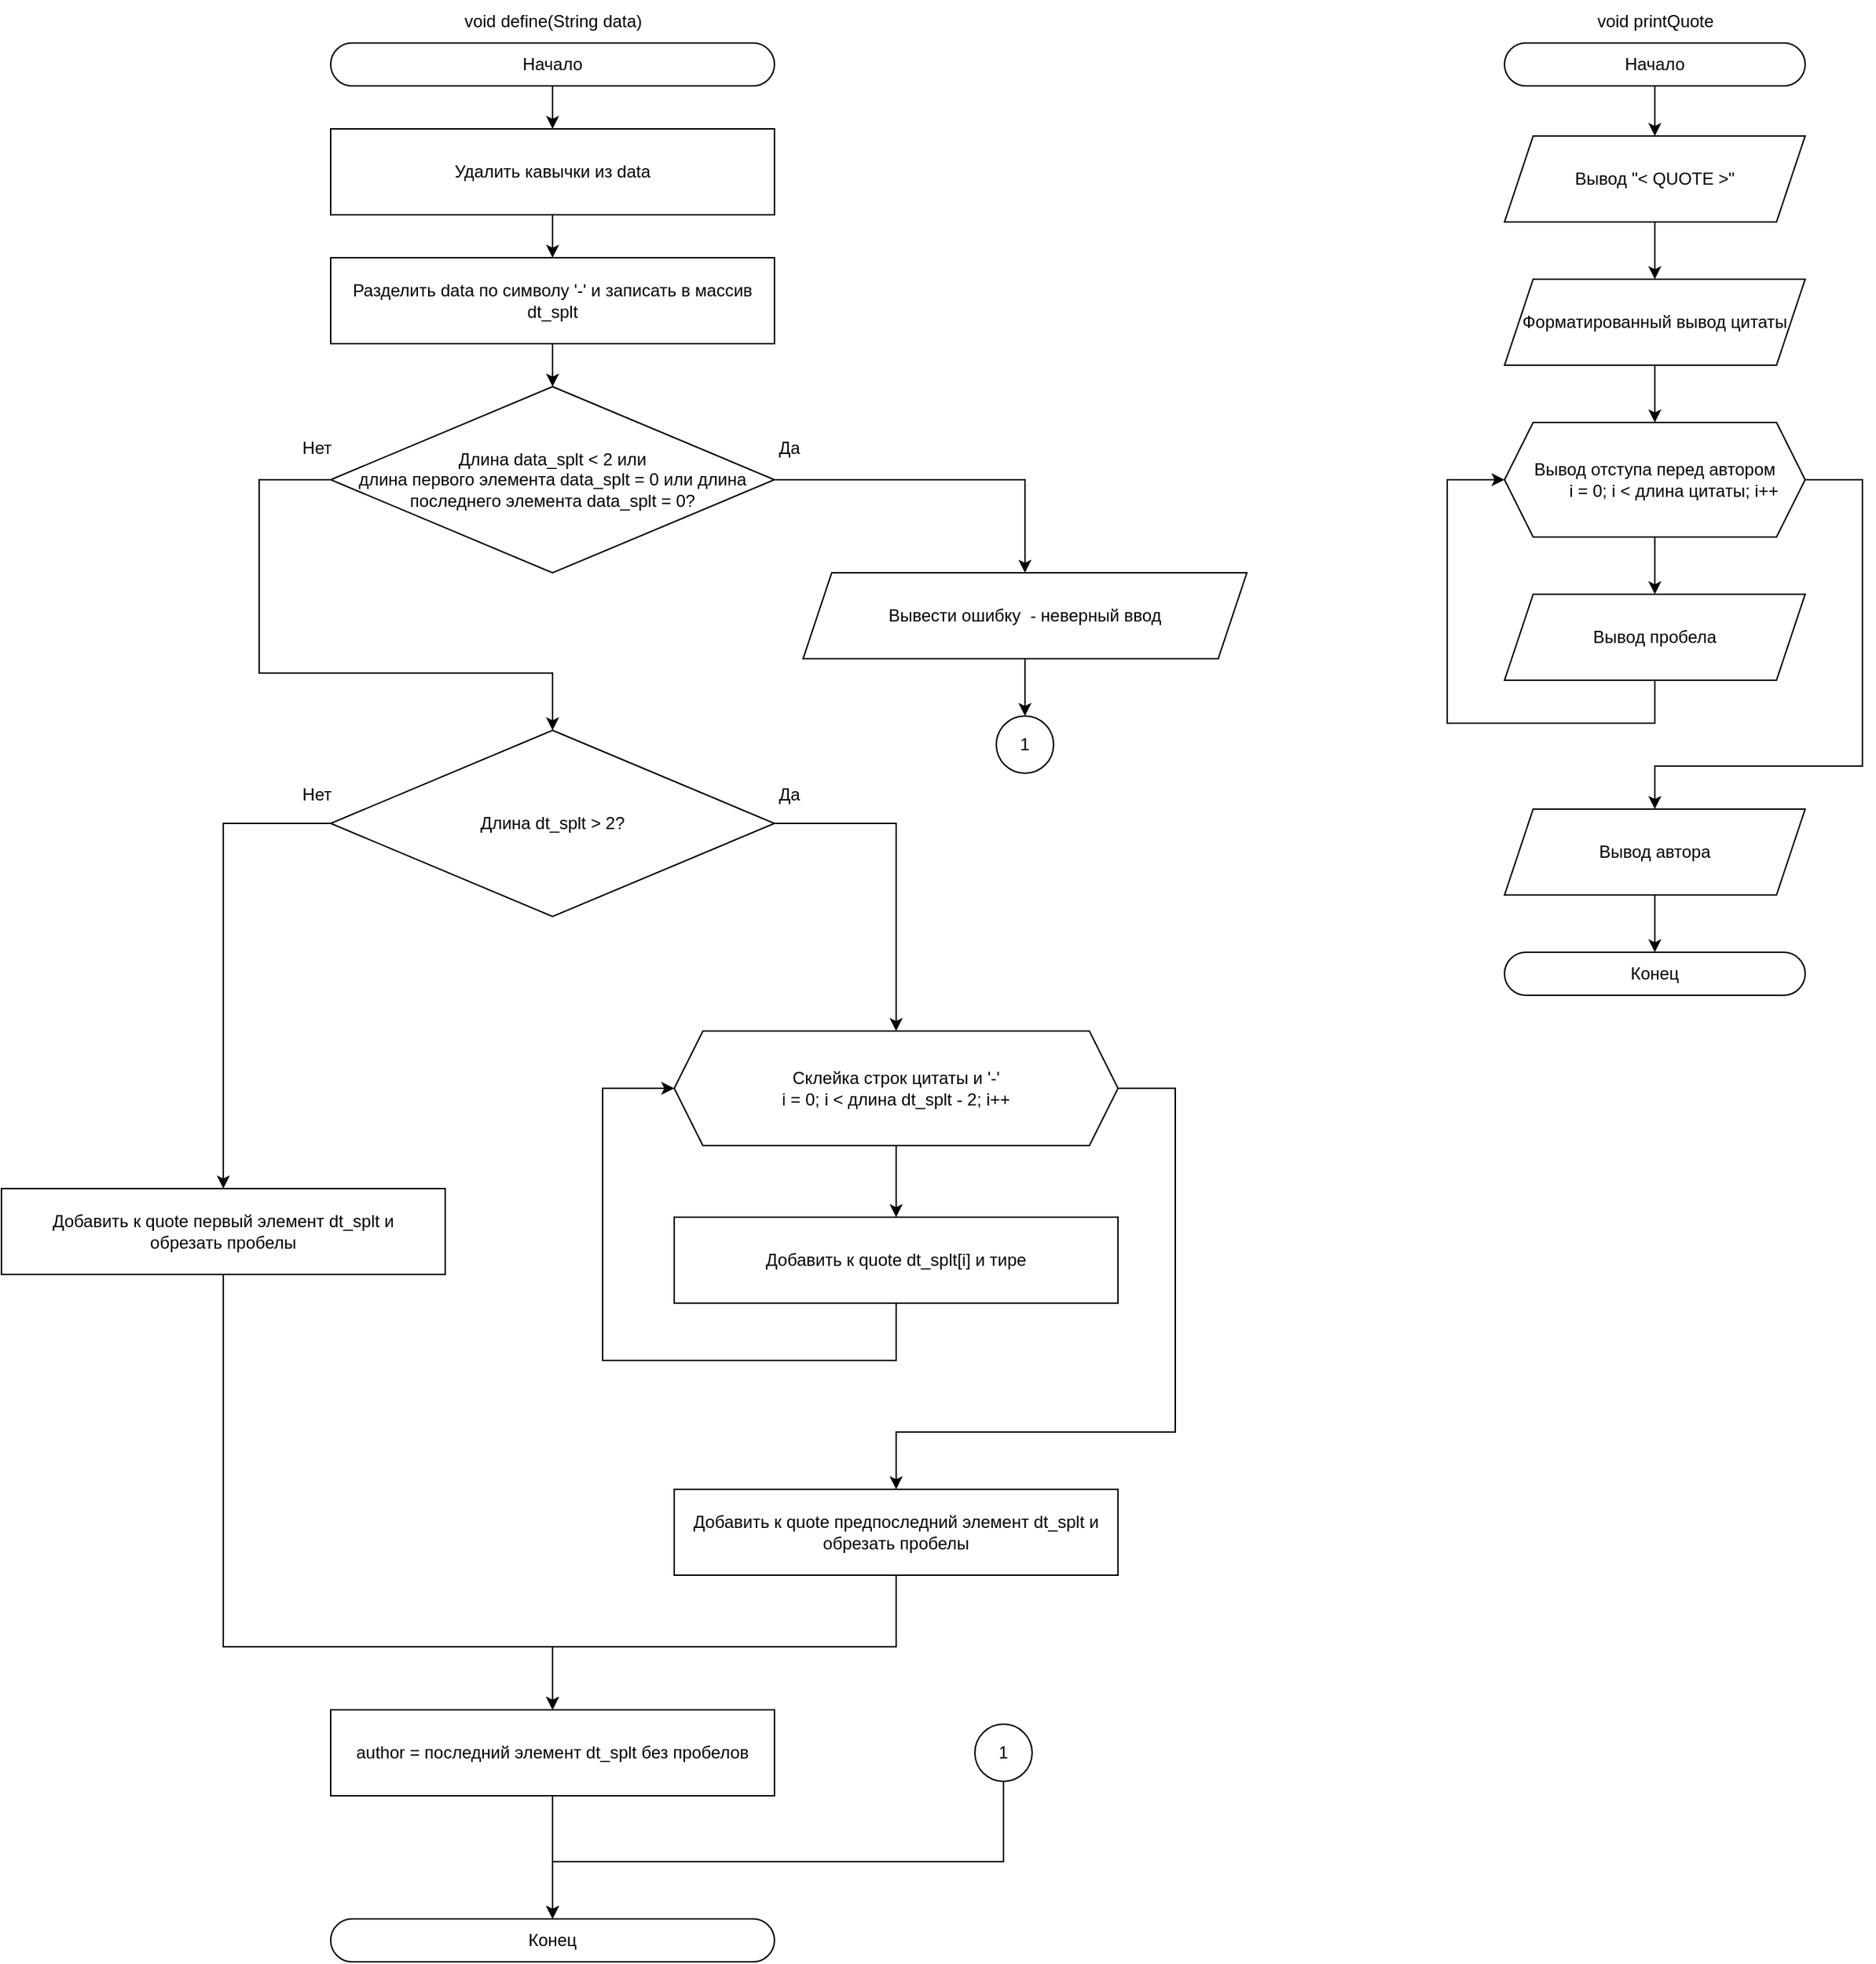 <mxfile version="25.0.3">
  <diagram name="Page-1" id="y27NKIO8_cLHveEZPoC9">
    <mxGraphModel dx="2049" dy="1091" grid="1" gridSize="10" guides="1" tooltips="1" connect="1" arrows="1" fold="1" page="1" pageScale="1" pageWidth="827" pageHeight="1169" math="0" shadow="0">
      <root>
        <mxCell id="0" />
        <mxCell id="1" parent="0" />
        <mxCell id="1_iLaDz0rVwFCDhIgdYU-1" value="" style="edgeStyle=orthogonalEdgeStyle;rounded=0;orthogonalLoop=1;jettySize=auto;html=1;" edge="1" parent="1" source="1_iLaDz0rVwFCDhIgdYU-2" target="1_iLaDz0rVwFCDhIgdYU-4">
          <mxGeometry relative="1" as="geometry" />
        </mxCell>
        <mxCell id="1_iLaDz0rVwFCDhIgdYU-2" value="Начало" style="html=1;dashed=0;whiteSpace=wrap;shape=mxgraph.dfd.start" vertex="1" parent="1">
          <mxGeometry x="950" y="530" width="310" height="30" as="geometry" />
        </mxCell>
        <mxCell id="1_iLaDz0rVwFCDhIgdYU-3" value="&lt;div&gt;void define(String data)&lt;/div&gt;" style="text;html=1;align=center;verticalAlign=middle;resizable=0;points=[];autosize=1;strokeColor=none;fillColor=none;" vertex="1" parent="1">
          <mxGeometry x="1030" y="500" width="150" height="30" as="geometry" />
        </mxCell>
        <mxCell id="1_iLaDz0rVwFCDhIgdYU-6" value="" style="edgeStyle=orthogonalEdgeStyle;rounded=0;orthogonalLoop=1;jettySize=auto;html=1;" edge="1" parent="1" source="1_iLaDz0rVwFCDhIgdYU-4" target="1_iLaDz0rVwFCDhIgdYU-5">
          <mxGeometry relative="1" as="geometry" />
        </mxCell>
        <mxCell id="1_iLaDz0rVwFCDhIgdYU-4" value="Удалить кавычки из data" style="rounded=0;whiteSpace=wrap;html=1;" vertex="1" parent="1">
          <mxGeometry x="950" y="590" width="310" height="60" as="geometry" />
        </mxCell>
        <mxCell id="1_iLaDz0rVwFCDhIgdYU-9" value="" style="edgeStyle=orthogonalEdgeStyle;rounded=0;orthogonalLoop=1;jettySize=auto;html=1;" edge="1" parent="1" source="1_iLaDz0rVwFCDhIgdYU-5" target="1_iLaDz0rVwFCDhIgdYU-8">
          <mxGeometry relative="1" as="geometry" />
        </mxCell>
        <mxCell id="1_iLaDz0rVwFCDhIgdYU-5" value="Разделить data по символу &#39;-&#39; и записать в массив dt_splt" style="rounded=0;whiteSpace=wrap;html=1;" vertex="1" parent="1">
          <mxGeometry x="950" y="680" width="310" height="60" as="geometry" />
        </mxCell>
        <mxCell id="1_iLaDz0rVwFCDhIgdYU-11" style="edgeStyle=orthogonalEdgeStyle;rounded=0;orthogonalLoop=1;jettySize=auto;html=1;entryX=0.5;entryY=0;entryDx=0;entryDy=0;" edge="1" parent="1" source="1_iLaDz0rVwFCDhIgdYU-8" target="1_iLaDz0rVwFCDhIgdYU-10">
          <mxGeometry relative="1" as="geometry" />
        </mxCell>
        <mxCell id="1_iLaDz0rVwFCDhIgdYU-13" style="edgeStyle=orthogonalEdgeStyle;rounded=0;orthogonalLoop=1;jettySize=auto;html=1;entryX=0.5;entryY=0;entryDx=0;entryDy=0;" edge="1" parent="1" source="1_iLaDz0rVwFCDhIgdYU-8" target="1_iLaDz0rVwFCDhIgdYU-12">
          <mxGeometry relative="1" as="geometry">
            <Array as="points">
              <mxPoint x="900" y="835" />
              <mxPoint x="900" y="970" />
              <mxPoint x="1105" y="970" />
            </Array>
          </mxGeometry>
        </mxCell>
        <mxCell id="1_iLaDz0rVwFCDhIgdYU-8" value="Длина data_splt &amp;lt; 2 или&lt;br&gt;длина первого элемента data_splt = 0 или длина последнего элемента data_splt = 0?" style="rhombus;whiteSpace=wrap;html=1;" vertex="1" parent="1">
          <mxGeometry x="950" y="770" width="310" height="130" as="geometry" />
        </mxCell>
        <mxCell id="1_iLaDz0rVwFCDhIgdYU-33" value="" style="edgeStyle=orthogonalEdgeStyle;rounded=0;orthogonalLoop=1;jettySize=auto;html=1;" edge="1" parent="1" source="1_iLaDz0rVwFCDhIgdYU-10" target="1_iLaDz0rVwFCDhIgdYU-32">
          <mxGeometry relative="1" as="geometry" />
        </mxCell>
        <mxCell id="1_iLaDz0rVwFCDhIgdYU-10" value="Вывести ошибку&amp;nbsp; - неверный ввод" style="shape=parallelogram;perimeter=parallelogramPerimeter;whiteSpace=wrap;html=1;fixedSize=1;" vertex="1" parent="1">
          <mxGeometry x="1280" y="900" width="310" height="60" as="geometry" />
        </mxCell>
        <mxCell id="1_iLaDz0rVwFCDhIgdYU-24" style="edgeStyle=orthogonalEdgeStyle;rounded=0;orthogonalLoop=1;jettySize=auto;html=1;" edge="1" parent="1" source="1_iLaDz0rVwFCDhIgdYU-12" target="1_iLaDz0rVwFCDhIgdYU-15">
          <mxGeometry relative="1" as="geometry">
            <Array as="points">
              <mxPoint x="1345" y="1075" />
            </Array>
          </mxGeometry>
        </mxCell>
        <mxCell id="1_iLaDz0rVwFCDhIgdYU-26" style="edgeStyle=orthogonalEdgeStyle;rounded=0;orthogonalLoop=1;jettySize=auto;html=1;entryX=0.5;entryY=0;entryDx=0;entryDy=0;" edge="1" parent="1" source="1_iLaDz0rVwFCDhIgdYU-12" target="1_iLaDz0rVwFCDhIgdYU-22">
          <mxGeometry relative="1" as="geometry">
            <Array as="points">
              <mxPoint x="875" y="1075" />
            </Array>
          </mxGeometry>
        </mxCell>
        <mxCell id="1_iLaDz0rVwFCDhIgdYU-12" value="Длина dt_splt &amp;gt; 2?" style="rhombus;whiteSpace=wrap;html=1;" vertex="1" parent="1">
          <mxGeometry x="950" y="1010" width="310" height="130" as="geometry" />
        </mxCell>
        <mxCell id="1_iLaDz0rVwFCDhIgdYU-18" value="" style="edgeStyle=orthogonalEdgeStyle;rounded=0;orthogonalLoop=1;jettySize=auto;html=1;" edge="1" parent="1" source="1_iLaDz0rVwFCDhIgdYU-15" target="1_iLaDz0rVwFCDhIgdYU-17">
          <mxGeometry relative="1" as="geometry" />
        </mxCell>
        <mxCell id="1_iLaDz0rVwFCDhIgdYU-21" style="edgeStyle=orthogonalEdgeStyle;rounded=0;orthogonalLoop=1;jettySize=auto;html=1;entryX=0.5;entryY=0;entryDx=0;entryDy=0;" edge="1" parent="1" source="1_iLaDz0rVwFCDhIgdYU-15" target="1_iLaDz0rVwFCDhIgdYU-20">
          <mxGeometry relative="1" as="geometry">
            <Array as="points">
              <mxPoint x="1540" y="1260" />
              <mxPoint x="1540" y="1500" />
              <mxPoint x="1345" y="1500" />
            </Array>
          </mxGeometry>
        </mxCell>
        <mxCell id="1_iLaDz0rVwFCDhIgdYU-15" value="Склейка строк цитаты и &#39;-&#39;&lt;br&gt;i = 0; i &amp;lt; длина dt_splt - 2; i++" style="shape=hexagon;perimeter=hexagonPerimeter2;whiteSpace=wrap;html=1;fixedSize=1;" vertex="1" parent="1">
          <mxGeometry x="1190" y="1220" width="310" height="80" as="geometry" />
        </mxCell>
        <mxCell id="1_iLaDz0rVwFCDhIgdYU-19" style="edgeStyle=orthogonalEdgeStyle;rounded=0;orthogonalLoop=1;jettySize=auto;html=1;entryX=0;entryY=0.5;entryDx=0;entryDy=0;" edge="1" parent="1" source="1_iLaDz0rVwFCDhIgdYU-17" target="1_iLaDz0rVwFCDhIgdYU-15">
          <mxGeometry relative="1" as="geometry">
            <Array as="points">
              <mxPoint x="1345" y="1450" />
              <mxPoint x="1140" y="1450" />
              <mxPoint x="1140" y="1260" />
            </Array>
          </mxGeometry>
        </mxCell>
        <mxCell id="1_iLaDz0rVwFCDhIgdYU-17" value="Добавить к quote dt_splt[i] и тире" style="rounded=0;whiteSpace=wrap;html=1;" vertex="1" parent="1">
          <mxGeometry x="1190" y="1350" width="310" height="60" as="geometry" />
        </mxCell>
        <mxCell id="1_iLaDz0rVwFCDhIgdYU-29" style="edgeStyle=orthogonalEdgeStyle;rounded=0;orthogonalLoop=1;jettySize=auto;html=1;entryX=0.5;entryY=0;entryDx=0;entryDy=0;" edge="1" parent="1" source="1_iLaDz0rVwFCDhIgdYU-20" target="1_iLaDz0rVwFCDhIgdYU-27">
          <mxGeometry relative="1" as="geometry">
            <Array as="points">
              <mxPoint x="1345" y="1650" />
              <mxPoint x="1105" y="1650" />
            </Array>
          </mxGeometry>
        </mxCell>
        <mxCell id="1_iLaDz0rVwFCDhIgdYU-20" value="Добавить к quote предпоследний элемент dt_splt и&lt;br&gt;обрезать пробелы" style="rounded=0;whiteSpace=wrap;html=1;" vertex="1" parent="1">
          <mxGeometry x="1190" y="1540" width="310" height="60" as="geometry" />
        </mxCell>
        <mxCell id="1_iLaDz0rVwFCDhIgdYU-28" style="edgeStyle=orthogonalEdgeStyle;rounded=0;orthogonalLoop=1;jettySize=auto;html=1;entryX=0.5;entryY=0;entryDx=0;entryDy=0;" edge="1" parent="1" source="1_iLaDz0rVwFCDhIgdYU-22" target="1_iLaDz0rVwFCDhIgdYU-27">
          <mxGeometry relative="1" as="geometry">
            <Array as="points">
              <mxPoint x="875" y="1650" />
              <mxPoint x="1105" y="1650" />
            </Array>
          </mxGeometry>
        </mxCell>
        <mxCell id="1_iLaDz0rVwFCDhIgdYU-22" value="Добавить к quote первый элемент dt_splt и&lt;br&gt;обрезать пробелы" style="rounded=0;whiteSpace=wrap;html=1;" vertex="1" parent="1">
          <mxGeometry x="720" y="1330" width="310" height="60" as="geometry" />
        </mxCell>
        <mxCell id="1_iLaDz0rVwFCDhIgdYU-31" value="" style="edgeStyle=orthogonalEdgeStyle;rounded=0;orthogonalLoop=1;jettySize=auto;html=1;" edge="1" parent="1" source="1_iLaDz0rVwFCDhIgdYU-27" target="1_iLaDz0rVwFCDhIgdYU-30">
          <mxGeometry relative="1" as="geometry" />
        </mxCell>
        <mxCell id="1_iLaDz0rVwFCDhIgdYU-27" value="author = последний элемент dt_splt без пробелов" style="rounded=0;whiteSpace=wrap;html=1;" vertex="1" parent="1">
          <mxGeometry x="950" y="1694" width="310" height="60" as="geometry" />
        </mxCell>
        <mxCell id="1_iLaDz0rVwFCDhIgdYU-30" value="&lt;div&gt;Конец&lt;/div&gt;" style="html=1;dashed=0;whiteSpace=wrap;shape=mxgraph.dfd.start" vertex="1" parent="1">
          <mxGeometry x="950" y="1840" width="310" height="30" as="geometry" />
        </mxCell>
        <mxCell id="1_iLaDz0rVwFCDhIgdYU-32" value="1" style="ellipse;whiteSpace=wrap;html=1;aspect=fixed;" vertex="1" parent="1">
          <mxGeometry x="1415" y="1000" width="40" height="40" as="geometry" />
        </mxCell>
        <mxCell id="1_iLaDz0rVwFCDhIgdYU-34" value="1" style="ellipse;whiteSpace=wrap;html=1;aspect=fixed;" vertex="1" parent="1">
          <mxGeometry x="1400" y="1704" width="40" height="40" as="geometry" />
        </mxCell>
        <mxCell id="1_iLaDz0rVwFCDhIgdYU-35" style="edgeStyle=orthogonalEdgeStyle;rounded=0;orthogonalLoop=1;jettySize=auto;html=1;entryX=0.5;entryY=0.5;entryDx=0;entryDy=-15;entryPerimeter=0;" edge="1" parent="1" source="1_iLaDz0rVwFCDhIgdYU-34" target="1_iLaDz0rVwFCDhIgdYU-30">
          <mxGeometry relative="1" as="geometry">
            <Array as="points">
              <mxPoint x="1420" y="1800" />
              <mxPoint x="1105" y="1800" />
            </Array>
          </mxGeometry>
        </mxCell>
        <mxCell id="1_iLaDz0rVwFCDhIgdYU-36" value="Нет" style="text;html=1;align=center;verticalAlign=middle;resizable=0;points=[];autosize=1;strokeColor=none;fillColor=none;" vertex="1" parent="1">
          <mxGeometry x="920" y="798" width="40" height="30" as="geometry" />
        </mxCell>
        <mxCell id="1_iLaDz0rVwFCDhIgdYU-37" value="Да" style="text;html=1;align=center;verticalAlign=middle;resizable=0;points=[];autosize=1;strokeColor=none;fillColor=none;" vertex="1" parent="1">
          <mxGeometry x="1250" y="798" width="40" height="30" as="geometry" />
        </mxCell>
        <mxCell id="1_iLaDz0rVwFCDhIgdYU-38" value="Нет" style="text;html=1;align=center;verticalAlign=middle;resizable=0;points=[];autosize=1;strokeColor=none;fillColor=none;" vertex="1" parent="1">
          <mxGeometry x="920" y="1040" width="40" height="30" as="geometry" />
        </mxCell>
        <mxCell id="1_iLaDz0rVwFCDhIgdYU-39" value="Да" style="text;html=1;align=center;verticalAlign=middle;resizable=0;points=[];autosize=1;strokeColor=none;fillColor=none;" vertex="1" parent="1">
          <mxGeometry x="1250" y="1040" width="40" height="30" as="geometry" />
        </mxCell>
        <mxCell id="1_iLaDz0rVwFCDhIgdYU-43" value="" style="edgeStyle=orthogonalEdgeStyle;rounded=0;orthogonalLoop=1;jettySize=auto;html=1;" edge="1" parent="1" source="1_iLaDz0rVwFCDhIgdYU-40" target="1_iLaDz0rVwFCDhIgdYU-42">
          <mxGeometry relative="1" as="geometry" />
        </mxCell>
        <mxCell id="1_iLaDz0rVwFCDhIgdYU-40" value="Начало" style="html=1;dashed=0;whiteSpace=wrap;shape=mxgraph.dfd.start" vertex="1" parent="1">
          <mxGeometry x="1770" y="530" width="210" height="30" as="geometry" />
        </mxCell>
        <mxCell id="1_iLaDz0rVwFCDhIgdYU-41" value="void printQuote" style="text;html=1;align=center;verticalAlign=middle;resizable=0;points=[];autosize=1;strokeColor=none;fillColor=none;" vertex="1" parent="1">
          <mxGeometry x="1820" y="500" width="110" height="30" as="geometry" />
        </mxCell>
        <mxCell id="1_iLaDz0rVwFCDhIgdYU-45" value="" style="edgeStyle=orthogonalEdgeStyle;rounded=0;orthogonalLoop=1;jettySize=auto;html=1;" edge="1" parent="1" source="1_iLaDz0rVwFCDhIgdYU-42" target="1_iLaDz0rVwFCDhIgdYU-44">
          <mxGeometry relative="1" as="geometry" />
        </mxCell>
        <mxCell id="1_iLaDz0rVwFCDhIgdYU-42" value="Вывод &quot;&amp;lt; QUOTE &amp;gt;&quot;" style="shape=parallelogram;perimeter=parallelogramPerimeter;whiteSpace=wrap;html=1;fixedSize=1;" vertex="1" parent="1">
          <mxGeometry x="1770" y="595" width="210" height="60" as="geometry" />
        </mxCell>
        <mxCell id="1_iLaDz0rVwFCDhIgdYU-47" value="" style="edgeStyle=orthogonalEdgeStyle;rounded=0;orthogonalLoop=1;jettySize=auto;html=1;" edge="1" parent="1" source="1_iLaDz0rVwFCDhIgdYU-44" target="1_iLaDz0rVwFCDhIgdYU-46">
          <mxGeometry relative="1" as="geometry" />
        </mxCell>
        <mxCell id="1_iLaDz0rVwFCDhIgdYU-44" value="Форматированный вывод цитаты" style="shape=parallelogram;perimeter=parallelogramPerimeter;whiteSpace=wrap;html=1;fixedSize=1;" vertex="1" parent="1">
          <mxGeometry x="1770" y="695" width="210" height="60" as="geometry" />
        </mxCell>
        <mxCell id="1_iLaDz0rVwFCDhIgdYU-49" value="" style="edgeStyle=orthogonalEdgeStyle;rounded=0;orthogonalLoop=1;jettySize=auto;html=1;" edge="1" parent="1" source="1_iLaDz0rVwFCDhIgdYU-46" target="1_iLaDz0rVwFCDhIgdYU-48">
          <mxGeometry relative="1" as="geometry" />
        </mxCell>
        <mxCell id="1_iLaDz0rVwFCDhIgdYU-52" style="edgeStyle=orthogonalEdgeStyle;rounded=0;orthogonalLoop=1;jettySize=auto;html=1;entryX=0.5;entryY=0;entryDx=0;entryDy=0;" edge="1" parent="1" source="1_iLaDz0rVwFCDhIgdYU-46" target="1_iLaDz0rVwFCDhIgdYU-51">
          <mxGeometry relative="1" as="geometry">
            <Array as="points">
              <mxPoint x="2020" y="835" />
              <mxPoint x="2020" y="1035" />
              <mxPoint x="1875" y="1035" />
            </Array>
          </mxGeometry>
        </mxCell>
        <mxCell id="1_iLaDz0rVwFCDhIgdYU-46" value="Вывод отступа перед автором&lt;br&gt;&lt;span style=&quot;white-space: pre;&quot;&gt;&#x9;&lt;/span&gt;i = 0; i &amp;lt; длина цитаты; i++" style="shape=hexagon;perimeter=hexagonPerimeter2;whiteSpace=wrap;html=1;fixedSize=1;" vertex="1" parent="1">
          <mxGeometry x="1770" y="795" width="210" height="80" as="geometry" />
        </mxCell>
        <mxCell id="1_iLaDz0rVwFCDhIgdYU-50" style="edgeStyle=orthogonalEdgeStyle;rounded=0;orthogonalLoop=1;jettySize=auto;html=1;entryX=0;entryY=0.5;entryDx=0;entryDy=0;" edge="1" parent="1" source="1_iLaDz0rVwFCDhIgdYU-48" target="1_iLaDz0rVwFCDhIgdYU-46">
          <mxGeometry relative="1" as="geometry">
            <Array as="points">
              <mxPoint x="1875" y="1005" />
              <mxPoint x="1730" y="1005" />
              <mxPoint x="1730" y="835" />
            </Array>
          </mxGeometry>
        </mxCell>
        <mxCell id="1_iLaDz0rVwFCDhIgdYU-48" value="Вывод пробела" style="shape=parallelogram;perimeter=parallelogramPerimeter;whiteSpace=wrap;html=1;fixedSize=1;" vertex="1" parent="1">
          <mxGeometry x="1770" y="915" width="210" height="60" as="geometry" />
        </mxCell>
        <mxCell id="1_iLaDz0rVwFCDhIgdYU-54" value="" style="edgeStyle=orthogonalEdgeStyle;rounded=0;orthogonalLoop=1;jettySize=auto;html=1;" edge="1" parent="1" source="1_iLaDz0rVwFCDhIgdYU-51" target="1_iLaDz0rVwFCDhIgdYU-53">
          <mxGeometry relative="1" as="geometry" />
        </mxCell>
        <mxCell id="1_iLaDz0rVwFCDhIgdYU-51" value="Вывод автора" style="shape=parallelogram;perimeter=parallelogramPerimeter;whiteSpace=wrap;html=1;fixedSize=1;" vertex="1" parent="1">
          <mxGeometry x="1770" y="1065" width="210" height="60" as="geometry" />
        </mxCell>
        <mxCell id="1_iLaDz0rVwFCDhIgdYU-53" value="Конец" style="html=1;dashed=0;whiteSpace=wrap;shape=mxgraph.dfd.start" vertex="1" parent="1">
          <mxGeometry x="1770" y="1165" width="210" height="30" as="geometry" />
        </mxCell>
      </root>
    </mxGraphModel>
  </diagram>
</mxfile>
